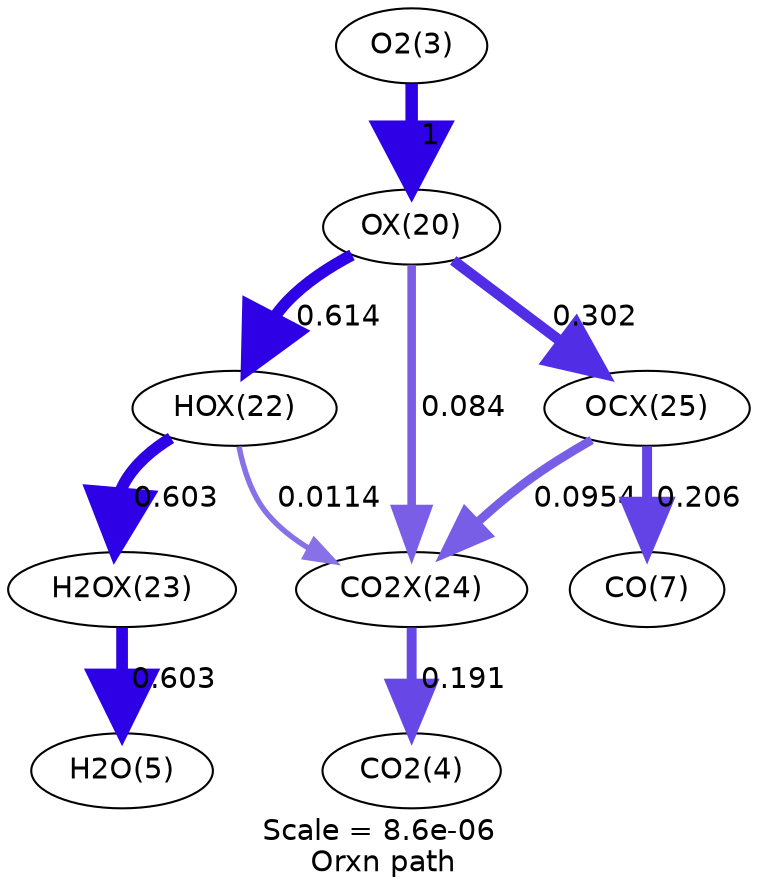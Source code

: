 digraph reaction_paths {
center=1;
s4 -> s24[fontname="Helvetica", penwidth=6, arrowsize=3, color="0.7, 1.5, 0.9"
, label=" 1"];
s24 -> s26[fontname="Helvetica", penwidth=5.63, arrowsize=2.82, color="0.7, 1.11, 0.9"
, label=" 0.614"];
s24 -> s29[fontname="Helvetica", penwidth=5.09, arrowsize=2.55, color="0.7, 0.802, 0.9"
, label=" 0.302"];
s24 -> s28[fontname="Helvetica", penwidth=4.13, arrowsize=2.06, color="0.7, 0.584, 0.9"
, label=" 0.084"];
s26 -> s27[fontname="Helvetica", penwidth=5.62, arrowsize=2.81, color="0.7, 1.1, 0.9"
, label=" 0.603"];
s26 -> s28[fontname="Helvetica", penwidth=2.62, arrowsize=1.31, color="0.7, 0.511, 0.9"
, label=" 0.0114"];
s27 -> s6[fontname="Helvetica", penwidth=5.62, arrowsize=2.81, color="0.7, 1.1, 0.9"
, label=" 0.603"];
s29 -> s8[fontname="Helvetica", penwidth=4.81, arrowsize=2.4, color="0.7, 0.706, 0.9"
, label=" 0.206"];
s29 -> s28[fontname="Helvetica", penwidth=4.23, arrowsize=2.11, color="0.7, 0.595, 0.9"
, label=" 0.0954"];
s28 -> s5[fontname="Helvetica", penwidth=4.75, arrowsize=2.37, color="0.7, 0.691, 0.9"
, label=" 0.191"];
s4 [ fontname="Helvetica", label="O2(3)"];
s5 [ fontname="Helvetica", label="CO2(4)"];
s6 [ fontname="Helvetica", label="H2O(5)"];
s8 [ fontname="Helvetica", label="CO(7)"];
s24 [ fontname="Helvetica", label="OX(20)"];
s26 [ fontname="Helvetica", label="HOX(22)"];
s27 [ fontname="Helvetica", label="H2OX(23)"];
s28 [ fontname="Helvetica", label="CO2X(24)"];
s29 [ fontname="Helvetica", label="OCX(25)"];
 label = "Scale = 8.6e-06\l Orxn path";
 fontname = "Helvetica";
}
